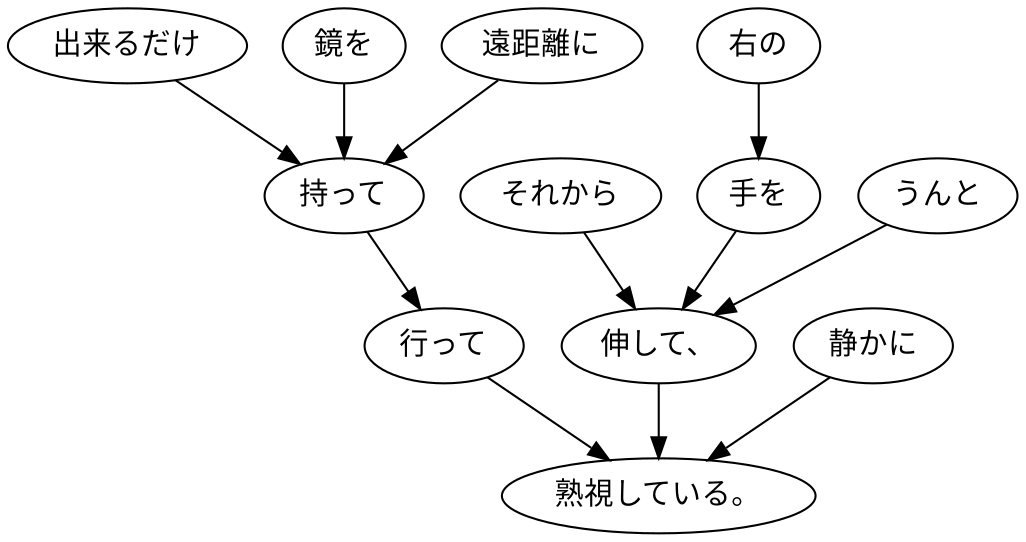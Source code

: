 digraph graph5678 {
	node0 [label="それから"];
	node1 [label="右の"];
	node2 [label="手を"];
	node3 [label="うんと"];
	node4 [label="伸して、"];
	node5 [label="出来るだけ"];
	node6 [label="鏡を"];
	node7 [label="遠距離に"];
	node8 [label="持って"];
	node9 [label="行って"];
	node10 [label="静かに"];
	node11 [label="熟視している。"];
	node0 -> node4;
	node1 -> node2;
	node2 -> node4;
	node3 -> node4;
	node4 -> node11;
	node5 -> node8;
	node6 -> node8;
	node7 -> node8;
	node8 -> node9;
	node9 -> node11;
	node10 -> node11;
}
